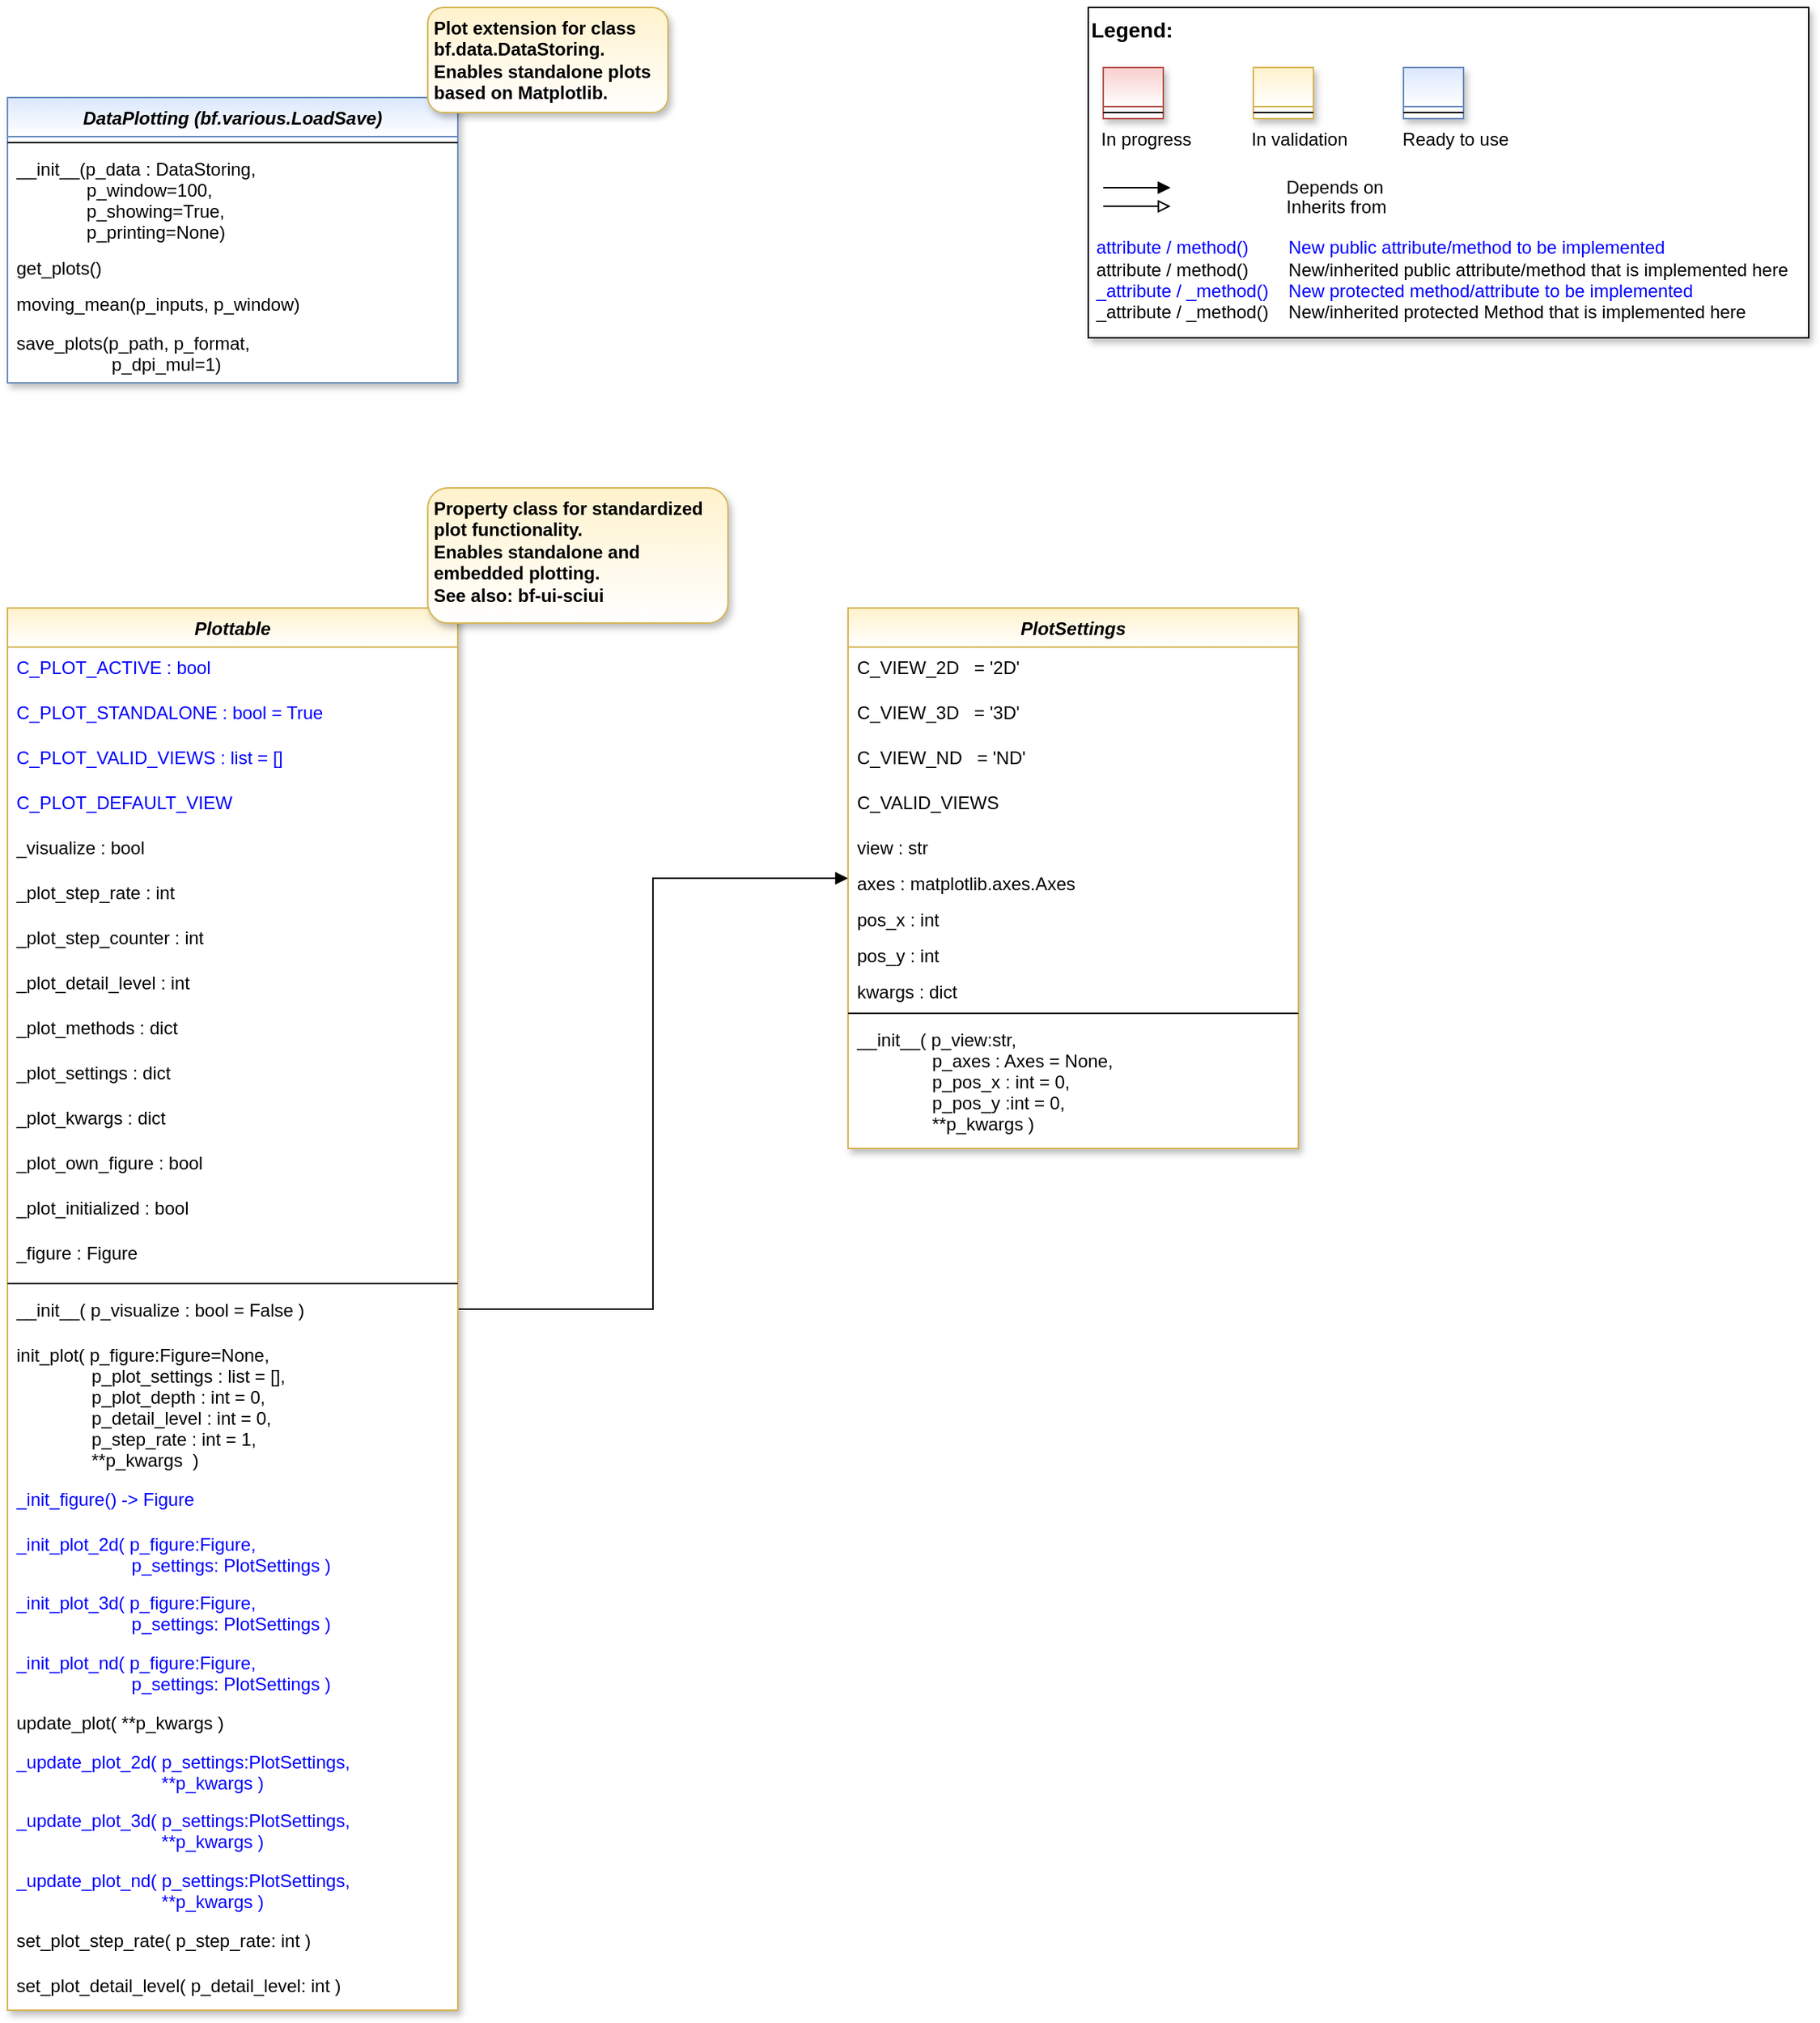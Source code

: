 <mxfile version="20.2.8" type="device"><diagram id="C5RBs43oDa-KdzZeNtuy" name="Page-1"><mxGraphModel dx="2810" dy="1265" grid="1" gridSize="10" guides="1" tooltips="1" connect="1" arrows="1" fold="1" page="1" pageScale="1" pageWidth="2336" pageHeight="1654" background="none" math="0" shadow="0"><root><mxCell id="WIyWlLk6GJQsqaUBKTNV-0"/><mxCell id="WIyWlLk6GJQsqaUBKTNV-1" parent="WIyWlLk6GJQsqaUBKTNV-0"/><mxCell id="xTEhVUKpY47WRCXY3XPk-31" style="edgeStyle=orthogonalEdgeStyle;rounded=0;orthogonalLoop=1;jettySize=auto;html=1;fontColor=default;endArrow=block;endFill=1;" parent="WIyWlLk6GJQsqaUBKTNV-1" source="oFACRVE9kKb2hBfiE2uY-0" target="xTEhVUKpY47WRCXY3XPk-20" edge="1"><mxGeometry relative="1" as="geometry"/></mxCell><mxCell id="oFACRVE9kKb2hBfiE2uY-0" value="Plottable" style="swimlane;fontStyle=3;align=center;verticalAlign=top;childLayout=stackLayout;horizontal=1;startSize=26;horizontalStack=0;resizeParent=1;resizeLast=0;collapsible=1;marginBottom=0;rounded=0;shadow=1;strokeWidth=1;fillColor=#fff2cc;strokeColor=#d6b656;swimlaneFillColor=#FFFFFF;gradientColor=#FFFFFF;" parent="WIyWlLk6GJQsqaUBKTNV-1" vertex="1"><mxGeometry x="40" y="440" width="300" height="934" as="geometry"><mxRectangle x="230" y="140" width="160" height="26" as="alternateBounds"/></mxGeometry></mxCell><mxCell id="Ar7ZMp7DWDqeWwLccAXu-0" value="C_PLOT_ACTIVE : bool " style="text;align=left;verticalAlign=top;spacingLeft=4;spacingRight=4;overflow=hidden;rotatable=0;points=[[0,0.5],[1,0.5]];portConstraint=eastwest;fontColor=#0000FF;" parent="oFACRVE9kKb2hBfiE2uY-0" vertex="1"><mxGeometry y="26" width="300" height="30" as="geometry"/></mxCell><mxCell id="xTEhVUKpY47WRCXY3XPk-12" value="C_PLOT_STANDALONE : bool = True" style="text;align=left;verticalAlign=top;spacingLeft=4;spacingRight=4;overflow=hidden;rotatable=0;points=[[0,0.5],[1,0.5]];portConstraint=eastwest;fontColor=#0000FF;" parent="oFACRVE9kKb2hBfiE2uY-0" vertex="1"><mxGeometry y="56" width="300" height="30" as="geometry"/></mxCell><mxCell id="xTEhVUKpY47WRCXY3XPk-18" value="C_PLOT_VALID_VIEWS : list = []" style="text;align=left;verticalAlign=top;spacingLeft=4;spacingRight=4;overflow=hidden;rotatable=0;points=[[0,0.5],[1,0.5]];portConstraint=eastwest;fontColor=#0000FF;" parent="oFACRVE9kKb2hBfiE2uY-0" vertex="1"><mxGeometry y="86" width="300" height="30" as="geometry"/></mxCell><mxCell id="xTEhVUKpY47WRCXY3XPk-19" value="C_PLOT_DEFAULT_VIEW" style="text;align=left;verticalAlign=top;spacingLeft=4;spacingRight=4;overflow=hidden;rotatable=0;points=[[0,0.5],[1,0.5]];portConstraint=eastwest;fontColor=#0000FF;" parent="oFACRVE9kKb2hBfiE2uY-0" vertex="1"><mxGeometry y="116" width="300" height="30" as="geometry"/></mxCell><mxCell id="0Gz_7I3sb_LgOWZ64knt-1" value="_visualize : bool" style="text;align=left;verticalAlign=top;spacingLeft=4;spacingRight=4;overflow=hidden;rotatable=0;points=[[0,0.5],[1,0.5]];portConstraint=eastwest;fontColor=default;" parent="oFACRVE9kKb2hBfiE2uY-0" vertex="1"><mxGeometry y="146" width="300" height="30" as="geometry"/></mxCell><mxCell id="xTEhVUKpY47WRCXY3XPk-7" value="_plot_step_rate : int" style="text;align=left;verticalAlign=top;spacingLeft=4;spacingRight=4;overflow=hidden;rotatable=0;points=[[0,0.5],[1,0.5]];portConstraint=eastwest;fontColor=default;" parent="oFACRVE9kKb2hBfiE2uY-0" vertex="1"><mxGeometry y="176" width="300" height="30" as="geometry"/></mxCell><mxCell id="KxI0EdIj0VOSiRBP-J_Y-0" value="_plot_step_counter : int" style="text;align=left;verticalAlign=top;spacingLeft=4;spacingRight=4;overflow=hidden;rotatable=0;points=[[0,0.5],[1,0.5]];portConstraint=eastwest;fontColor=default;" parent="oFACRVE9kKb2hBfiE2uY-0" vertex="1"><mxGeometry y="206" width="300" height="30" as="geometry"/></mxCell><mxCell id="xTEhVUKpY47WRCXY3XPk-10" value="_plot_detail_level : int" style="text;align=left;verticalAlign=top;spacingLeft=4;spacingRight=4;overflow=hidden;rotatable=0;points=[[0,0.5],[1,0.5]];portConstraint=eastwest;fontColor=default;" parent="oFACRVE9kKb2hBfiE2uY-0" vertex="1"><mxGeometry y="236" width="300" height="30" as="geometry"/></mxCell><mxCell id="4w3XMbYWTQnuYC5885dG-2" value="_plot_methods : dict" style="text;align=left;verticalAlign=top;spacingLeft=4;spacingRight=4;overflow=hidden;rotatable=0;points=[[0,0.5],[1,0.5]];portConstraint=eastwest;fontColor=default;" parent="oFACRVE9kKb2hBfiE2uY-0" vertex="1"><mxGeometry y="266" width="300" height="30" as="geometry"/></mxCell><mxCell id="xTEhVUKpY47WRCXY3XPk-32" value="_plot_settings : dict" style="text;align=left;verticalAlign=top;spacingLeft=4;spacingRight=4;overflow=hidden;rotatable=0;points=[[0,0.5],[1,0.5]];portConstraint=eastwest;fontColor=default;" parent="oFACRVE9kKb2hBfiE2uY-0" vertex="1"><mxGeometry y="296" width="300" height="30" as="geometry"/></mxCell><mxCell id="KxI0EdIj0VOSiRBP-J_Y-1" value="_plot_kwargs : dict" style="text;align=left;verticalAlign=top;spacingLeft=4;spacingRight=4;overflow=hidden;rotatable=0;points=[[0,0.5],[1,0.5]];portConstraint=eastwest;fontColor=default;" parent="oFACRVE9kKb2hBfiE2uY-0" vertex="1"><mxGeometry y="326" width="300" height="30" as="geometry"/></mxCell><mxCell id="PWoAsxuYqyk7pd_X0C3N-0" value="_plot_own_figure : bool" style="text;align=left;verticalAlign=top;spacingLeft=4;spacingRight=4;overflow=hidden;rotatable=0;points=[[0,0.5],[1,0.5]];portConstraint=eastwest;fontColor=default;" parent="oFACRVE9kKb2hBfiE2uY-0" vertex="1"><mxGeometry y="356" width="300" height="30" as="geometry"/></mxCell><mxCell id="Zg2UaeqzA-qJKhymM3yb-0" value="_plot_initialized : bool" style="text;align=left;verticalAlign=top;spacingLeft=4;spacingRight=4;overflow=hidden;rotatable=0;points=[[0,0.5],[1,0.5]];portConstraint=eastwest;fontColor=default;" parent="oFACRVE9kKb2hBfiE2uY-0" vertex="1"><mxGeometry y="386" width="300" height="30" as="geometry"/></mxCell><mxCell id="Rh6axJBVAoVC5yNJB-A0-0" value="_figure : Figure" style="text;align=left;verticalAlign=top;spacingLeft=4;spacingRight=4;overflow=hidden;rotatable=0;points=[[0,0.5],[1,0.5]];portConstraint=eastwest;fontColor=default;" parent="oFACRVE9kKb2hBfiE2uY-0" vertex="1"><mxGeometry y="416" width="300" height="30" as="geometry"/></mxCell><mxCell id="oFACRVE9kKb2hBfiE2uY-2" value="" style="line;html=1;strokeWidth=1;align=left;verticalAlign=middle;spacingTop=-1;spacingLeft=3;spacingRight=3;rotatable=0;labelPosition=right;points=[];portConstraint=eastwest;" parent="oFACRVE9kKb2hBfiE2uY-0" vertex="1"><mxGeometry y="446" width="300" height="8" as="geometry"/></mxCell><mxCell id="0Gz_7I3sb_LgOWZ64knt-0" value="__init__( p_visualize : bool = False )" style="text;align=left;verticalAlign=top;spacingLeft=4;spacingRight=4;overflow=hidden;rotatable=0;points=[[0,0.5],[1,0.5]];portConstraint=eastwest;fontColor=default;" parent="oFACRVE9kKb2hBfiE2uY-0" vertex="1"><mxGeometry y="454" width="300" height="30" as="geometry"/></mxCell><mxCell id="oFACRVE9kKb2hBfiE2uY-3" value="init_plot( p_figure:Figure=None, &#10;               p_plot_settings : list = [],&#10;               p_plot_depth : int = 0,&#10;               p_detail_level : int = 0,&#10;               p_step_rate : int = 1,&#10;               **p_kwargs  )" style="text;align=left;verticalAlign=top;spacingLeft=4;spacingRight=4;overflow=hidden;rotatable=0;points=[[0,0.5],[1,0.5]];portConstraint=eastwest;fontColor=default;" parent="oFACRVE9kKb2hBfiE2uY-0" vertex="1"><mxGeometry y="484" width="300" height="96" as="geometry"/></mxCell><mxCell id="YD-9TxI7eG7fF9o53ZuB-4" value="_init_figure() -&gt; Figure" style="text;align=left;verticalAlign=top;spacingLeft=4;spacingRight=4;overflow=hidden;rotatable=0;points=[[0,0.5],[1,0.5]];portConstraint=eastwest;fontColor=#0000FF;" parent="oFACRVE9kKb2hBfiE2uY-0" vertex="1"><mxGeometry y="580" width="300" height="30" as="geometry"/></mxCell><mxCell id="xTEhVUKpY47WRCXY3XPk-0" value="_init_plot_2d( p_figure:Figure, &#10;                       p_settings: PlotSettings )" style="text;align=left;verticalAlign=top;spacingLeft=4;spacingRight=4;overflow=hidden;rotatable=0;points=[[0,0.5],[1,0.5]];portConstraint=eastwest;fontColor=#0000FF;" parent="oFACRVE9kKb2hBfiE2uY-0" vertex="1"><mxGeometry y="610" width="300" height="39" as="geometry"/></mxCell><mxCell id="4w3XMbYWTQnuYC5885dG-1" value="_init_plot_3d( p_figure:Figure, &#10;                       p_settings: PlotSettings )" style="text;align=left;verticalAlign=top;spacingLeft=4;spacingRight=4;overflow=hidden;rotatable=0;points=[[0,0.5],[1,0.5]];portConstraint=eastwest;fontColor=#0000FF;" parent="oFACRVE9kKb2hBfiE2uY-0" vertex="1"><mxGeometry y="649" width="300" height="40" as="geometry"/></mxCell><mxCell id="4w3XMbYWTQnuYC5885dG-0" value="_init_plot_nd( p_figure:Figure, &#10;                       p_settings: PlotSettings )" style="text;align=left;verticalAlign=top;spacingLeft=4;spacingRight=4;overflow=hidden;rotatable=0;points=[[0,0.5],[1,0.5]];portConstraint=eastwest;fontColor=#0000FF;" parent="oFACRVE9kKb2hBfiE2uY-0" vertex="1"><mxGeometry y="689" width="300" height="40" as="geometry"/></mxCell><mxCell id="oFACRVE9kKb2hBfiE2uY-4" value="update_plot( **p_kwargs )" style="text;align=left;verticalAlign=top;spacingLeft=4;spacingRight=4;overflow=hidden;rotatable=0;points=[[0,0.5],[1,0.5]];portConstraint=eastwest;fontColor=default;" parent="oFACRVE9kKb2hBfiE2uY-0" vertex="1"><mxGeometry y="729" width="300" height="26" as="geometry"/></mxCell><mxCell id="KxI0EdIj0VOSiRBP-J_Y-3" value="_update_plot_2d( p_settings:PlotSettings,&#10;                             **p_kwargs )" style="text;align=left;verticalAlign=top;spacingLeft=4;spacingRight=4;overflow=hidden;rotatable=0;points=[[0,0.5],[1,0.5]];portConstraint=eastwest;fontColor=#0000FF;" parent="oFACRVE9kKb2hBfiE2uY-0" vertex="1"><mxGeometry y="755" width="300" height="39" as="geometry"/></mxCell><mxCell id="KxI0EdIj0VOSiRBP-J_Y-2" value="_update_plot_3d( p_settings:PlotSettings,&#10;                             **p_kwargs )" style="text;align=left;verticalAlign=top;spacingLeft=4;spacingRight=4;overflow=hidden;rotatable=0;points=[[0,0.5],[1,0.5]];portConstraint=eastwest;fontColor=#0000FF;" parent="oFACRVE9kKb2hBfiE2uY-0" vertex="1"><mxGeometry y="794" width="300" height="40" as="geometry"/></mxCell><mxCell id="xTEhVUKpY47WRCXY3XPk-3" value="_update_plot_nd( p_settings:PlotSettings,&#10;                             **p_kwargs )" style="text;align=left;verticalAlign=top;spacingLeft=4;spacingRight=4;overflow=hidden;rotatable=0;points=[[0,0.5],[1,0.5]];portConstraint=eastwest;fontColor=#0000FF;" parent="oFACRVE9kKb2hBfiE2uY-0" vertex="1"><mxGeometry y="834" width="300" height="40" as="geometry"/></mxCell><mxCell id="xTEhVUKpY47WRCXY3XPk-6" value="set_plot_step_rate( p_step_rate: int )" style="text;align=left;verticalAlign=top;spacingLeft=4;spacingRight=4;overflow=hidden;rotatable=0;points=[[0,0.5],[1,0.5]];portConstraint=eastwest;fontColor=default;" parent="oFACRVE9kKb2hBfiE2uY-0" vertex="1"><mxGeometry y="874" width="300" height="30" as="geometry"/></mxCell><mxCell id="xTEhVUKpY47WRCXY3XPk-9" value="set_plot_detail_level( p_detail_level: int )" style="text;align=left;verticalAlign=top;spacingLeft=4;spacingRight=4;overflow=hidden;rotatable=0;points=[[0,0.5],[1,0.5]];portConstraint=eastwest;fontColor=default;" parent="oFACRVE9kKb2hBfiE2uY-0" vertex="1"><mxGeometry y="904" width="300" height="30" as="geometry"/></mxCell><mxCell id="Sitd4XUR5ouGdiu0kk2x-8" value="" style="group" parent="WIyWlLk6GJQsqaUBKTNV-1" vertex="1" connectable="0"><mxGeometry x="760" y="40" width="480" height="220" as="geometry"/></mxCell><mxCell id="Sitd4XUR5ouGdiu0kk2x-9" value="&lt;font color=&quot;#000000&quot; size=&quot;1&quot;&gt;&lt;b style=&quot;font-size: 14px&quot;&gt;Legend:&lt;br&gt;&lt;/b&gt;&lt;/font&gt;&lt;br&gt;&lt;br&gt;&lt;br&gt;&lt;font color=&quot;#0000ff&quot; style=&quot;font-size: 6px&quot;&gt;&lt;br&gt;&lt;/font&gt;&lt;span style=&quot;color: rgb(0 , 0 , 0)&quot;&gt;&lt;font style=&quot;font-size: 4px&quot;&gt;&amp;nbsp; &amp;nbsp;&lt;/font&gt;&amp;nbsp;In progress&amp;nbsp; &amp;nbsp; &amp;nbsp; &amp;nbsp; &amp;nbsp; &amp;nbsp; In validation&amp;nbsp; &amp;nbsp; &amp;nbsp; &amp;nbsp; &amp;nbsp; &amp;nbsp;Ready to use&lt;/span&gt;&lt;font color=&quot;#000000&quot;&gt;&amp;nbsp;&lt;br&gt;&lt;/font&gt;&lt;font color=&quot;#0000ff&quot;&gt;&lt;br&gt;&lt;br&gt;&lt;br&gt;&lt;br&gt;&amp;nbsp;attribute / method()&amp;nbsp; &amp;nbsp; &amp;nbsp; &amp;nbsp; New public attribute/method to be implemented&lt;/font&gt;&lt;br&gt;&lt;font color=&quot;#000000&quot;&gt;&amp;nbsp;&lt;/font&gt;&lt;font color=&quot;#000000&quot;&gt;attribute / method()&lt;span&gt;&#9;&lt;/span&gt;&amp;nbsp; &amp;nbsp; &amp;nbsp; &amp;nbsp;New/inherited public attribute/method that is implemented here&lt;br&gt;&lt;/font&gt;&lt;font color=&quot;#0000ff&quot;&gt;&amp;nbsp;_attribute /&amp;nbsp;&lt;/font&gt;&lt;font color=&quot;#0000ff&quot;&gt;_method()&amp;nbsp; &amp;nbsp; New protected method/attribute to be implemented&lt;/font&gt;&lt;br&gt;&lt;font color=&quot;#000000&quot;&gt;&amp;nbsp;_attribute / _method()&amp;nbsp; &amp;nbsp; New/inherited protected Method that is implemented here&lt;br&gt;&lt;/font&gt;&lt;font color=&quot;#000000&quot;&gt;&lt;br&gt;&lt;br&gt;&lt;br&gt;&lt;br&gt;&lt;br&gt;&lt;/font&gt;" style="text;html=1;align=left;verticalAlign=top;whiteSpace=wrap;rounded=0;fontColor=#006600;strokeColor=#000000;shadow=1;fillColor=#ffffff;" parent="Sitd4XUR5ouGdiu0kk2x-8" vertex="1"><mxGeometry width="480" height="220" as="geometry"/></mxCell><mxCell id="Sitd4XUR5ouGdiu0kk2x-10" value="Depends on" style="endArrow=block;html=1;labelPosition=right;verticalLabelPosition=middle;align=left;verticalAlign=middle;endFill=1;fontSize=12;" parent="Sitd4XUR5ouGdiu0kk2x-8" edge="1"><mxGeometry x="-1590" y="-2180" width="50" height="50" as="geometry"><mxPoint x="10.0" y="120.003" as="sourcePoint"/><mxPoint x="54.848" y="120.003" as="targetPoint"/><mxPoint x="98" as="offset"/><Array as="points"><mxPoint x="30" y="120"/></Array></mxGeometry></mxCell><mxCell id="Sitd4XUR5ouGdiu0kk2x-11" value="Inherits from" style="endArrow=block;html=1;labelPosition=right;verticalLabelPosition=middle;align=left;verticalAlign=middle;endFill=0;fontSize=12;" parent="Sitd4XUR5ouGdiu0kk2x-8" edge="1"><mxGeometry x="-1590" y="-2180" width="50" height="50" as="geometry"><mxPoint x="10.0" y="132.385" as="sourcePoint"/><mxPoint x="54.848" y="132.385" as="targetPoint"/><mxPoint x="98" y="1" as="offset"/></mxGeometry></mxCell><mxCell id="Sitd4XUR5ouGdiu0kk2x-12" value="" style="swimlane;fontStyle=3;align=center;verticalAlign=top;childLayout=stackLayout;horizontal=1;startSize=26;horizontalStack=0;resizeParent=1;resizeLast=0;collapsible=1;marginBottom=0;rounded=0;shadow=1;strokeWidth=1;fillColor=#f8cecc;strokeColor=#b85450;gradientColor=#ffffff;swimlaneFillColor=#ffffff;" parent="Sitd4XUR5ouGdiu0kk2x-8" vertex="1"><mxGeometry x="10" y="40" width="40" height="34" as="geometry"><mxRectangle x="230" y="140" width="160" height="26" as="alternateBounds"/></mxGeometry></mxCell><mxCell id="Sitd4XUR5ouGdiu0kk2x-13" value="" style="line;html=1;strokeWidth=1;align=left;verticalAlign=middle;spacingTop=-1;spacingLeft=3;spacingRight=3;rotatable=0;labelPosition=right;points=[];portConstraint=eastwest;" parent="Sitd4XUR5ouGdiu0kk2x-12" vertex="1"><mxGeometry y="26" width="40" height="8" as="geometry"/></mxCell><mxCell id="Sitd4XUR5ouGdiu0kk2x-14" value="" style="swimlane;fontStyle=3;align=center;verticalAlign=top;childLayout=stackLayout;horizontal=1;startSize=26;horizontalStack=0;resizeParent=1;resizeLast=0;collapsible=1;marginBottom=0;rounded=0;shadow=1;strokeWidth=1;fillColor=#fff2cc;strokeColor=#d6b656;gradientColor=#ffffff;swimlaneFillColor=#ffffff;" parent="Sitd4XUR5ouGdiu0kk2x-8" vertex="1"><mxGeometry x="110" y="40" width="40" height="34" as="geometry"><mxRectangle x="230" y="140" width="160" height="26" as="alternateBounds"/></mxGeometry></mxCell><mxCell id="Sitd4XUR5ouGdiu0kk2x-15" value="" style="line;html=1;strokeWidth=1;align=left;verticalAlign=middle;spacingTop=-1;spacingLeft=3;spacingRight=3;rotatable=0;labelPosition=right;points=[];portConstraint=eastwest;" parent="Sitd4XUR5ouGdiu0kk2x-14" vertex="1"><mxGeometry y="26" width="40" height="8" as="geometry"/></mxCell><mxCell id="Sitd4XUR5ouGdiu0kk2x-16" value="" style="swimlane;fontStyle=3;align=center;verticalAlign=top;childLayout=stackLayout;horizontal=1;startSize=26;horizontalStack=0;resizeParent=1;resizeLast=0;collapsible=1;marginBottom=0;rounded=0;shadow=1;strokeWidth=1;fillColor=#dae8fc;strokeColor=#6c8ebf;gradientColor=#ffffff;swimlaneFillColor=#ffffff;" parent="Sitd4XUR5ouGdiu0kk2x-8" vertex="1"><mxGeometry x="210" y="40" width="40" height="34" as="geometry"><mxRectangle x="230" y="140" width="160" height="26" as="alternateBounds"/></mxGeometry></mxCell><mxCell id="Sitd4XUR5ouGdiu0kk2x-17" value="" style="line;html=1;strokeWidth=1;align=left;verticalAlign=middle;spacingTop=-1;spacingLeft=3;spacingRight=3;rotatable=0;labelPosition=right;points=[];portConstraint=eastwest;" parent="Sitd4XUR5ouGdiu0kk2x-16" vertex="1"><mxGeometry y="26" width="40" height="8" as="geometry"/></mxCell><mxCell id="GdlcvopVx8jWm2Iv11ht-0" value="Property class for standardized plot functionality.&lt;br&gt;Enables standalone and embedded plotting.&lt;br&gt;See also: bf-ui-sciui" style="rounded=1;whiteSpace=wrap;html=1;fillColor=#fff2cc;strokeColor=#d6b656;gradientColor=#FFFFFF;shadow=1;fontStyle=1;align=left;spacingLeft=2;verticalAlign=top;" parent="WIyWlLk6GJQsqaUBKTNV-1" vertex="1"><mxGeometry x="320" y="360" width="200" height="90" as="geometry"/></mxCell><mxCell id="fSXmFHImYSqrntTAfuXU-0" value="DataPlotting (bf.various.LoadSave)" style="swimlane;fontStyle=3;align=center;verticalAlign=top;childLayout=stackLayout;horizontal=1;startSize=26;horizontalStack=0;resizeParent=1;resizeLast=0;collapsible=1;marginBottom=0;rounded=0;shadow=1;strokeWidth=1;fillColor=#dae8fc;strokeColor=#6c8ebf;gradientColor=#FFFFFF;swimlaneFillColor=#FFFFFF;" parent="WIyWlLk6GJQsqaUBKTNV-1" vertex="1"><mxGeometry x="40" y="100" width="300" height="190" as="geometry"><mxRectangle x="230" y="140" width="160" height="26" as="alternateBounds"/></mxGeometry></mxCell><mxCell id="fSXmFHImYSqrntTAfuXU-1" value="" style="line;html=1;strokeWidth=1;align=left;verticalAlign=middle;spacingTop=-1;spacingLeft=3;spacingRight=3;rotatable=0;labelPosition=right;points=[];portConstraint=eastwest;" parent="fSXmFHImYSqrntTAfuXU-0" vertex="1"><mxGeometry y="26" width="300" height="8" as="geometry"/></mxCell><mxCell id="fSXmFHImYSqrntTAfuXU-2" value="__init__(p_data : DataStoring, &#10;              p_window=100,&#10;              p_showing=True, &#10;              p_printing=None)" style="text;align=left;verticalAlign=top;spacingLeft=4;spacingRight=4;overflow=hidden;rotatable=0;points=[[0,0.5],[1,0.5]];portConstraint=eastwest;" parent="fSXmFHImYSqrntTAfuXU-0" vertex="1"><mxGeometry y="34" width="300" height="66" as="geometry"/></mxCell><mxCell id="fSXmFHImYSqrntTAfuXU-3" value="get_plots()" style="text;align=left;verticalAlign=top;spacingLeft=4;spacingRight=4;overflow=hidden;rotatable=0;points=[[0,0.5],[1,0.5]];portConstraint=eastwest;" parent="fSXmFHImYSqrntTAfuXU-0" vertex="1"><mxGeometry y="100" width="300" height="24" as="geometry"/></mxCell><mxCell id="fSXmFHImYSqrntTAfuXU-4" value="moving_mean(p_inputs, p_window)" style="text;align=left;verticalAlign=top;spacingLeft=4;spacingRight=4;overflow=hidden;rotatable=0;points=[[0,0.5],[1,0.5]];portConstraint=eastwest;" parent="fSXmFHImYSqrntTAfuXU-0" vertex="1"><mxGeometry y="124" width="300" height="26" as="geometry"/></mxCell><mxCell id="fSXmFHImYSqrntTAfuXU-5" value="save_plots(p_path, p_format, &#10;                   p_dpi_mul=1)" style="text;align=left;verticalAlign=top;spacingLeft=4;spacingRight=4;overflow=hidden;rotatable=0;points=[[0,0.5],[1,0.5]];portConstraint=eastwest;" parent="fSXmFHImYSqrntTAfuXU-0" vertex="1"><mxGeometry y="150" width="300" height="40" as="geometry"/></mxCell><mxCell id="fSXmFHImYSqrntTAfuXU-6" value="Plot extension for class bf.data.DataStoring. Enables standalone plots based on Matplotlib." style="rounded=1;whiteSpace=wrap;html=1;fillColor=#fff2cc;strokeColor=#d6b656;gradientColor=#FFFFFF;shadow=1;fontStyle=1;align=left;spacingLeft=2;verticalAlign=top;" parent="WIyWlLk6GJQsqaUBKTNV-1" vertex="1"><mxGeometry x="320" y="40" width="160" height="70" as="geometry"/></mxCell><mxCell id="xTEhVUKpY47WRCXY3XPk-20" value="PlotSettings" style="swimlane;fontStyle=3;align=center;verticalAlign=top;childLayout=stackLayout;horizontal=1;startSize=26;horizontalStack=0;resizeParent=1;resizeLast=0;collapsible=1;marginBottom=0;rounded=0;shadow=1;strokeWidth=1;fillColor=#fff2cc;strokeColor=#d6b656;swimlaneFillColor=#FFFFFF;gradientColor=#FFFFFF;" parent="WIyWlLk6GJQsqaUBKTNV-1" vertex="1"><mxGeometry x="600" y="440" width="300" height="360" as="geometry"><mxRectangle x="230" y="140" width="160" height="26" as="alternateBounds"/></mxGeometry></mxCell><mxCell id="xTEhVUKpY47WRCXY3XPk-15" value="C_VIEW_2D   = '2D'" style="text;align=left;verticalAlign=top;spacingLeft=4;spacingRight=4;overflow=hidden;rotatable=0;points=[[0,0.5],[1,0.5]];portConstraint=eastwest;fontColor=default;" parent="xTEhVUKpY47WRCXY3XPk-20" vertex="1"><mxGeometry y="26" width="300" height="30" as="geometry"/></mxCell><mxCell id="xTEhVUKpY47WRCXY3XPk-16" value="C_VIEW_3D   = '3D'" style="text;align=left;verticalAlign=top;spacingLeft=4;spacingRight=4;overflow=hidden;rotatable=0;points=[[0,0.5],[1,0.5]];portConstraint=eastwest;fontColor=default;" parent="xTEhVUKpY47WRCXY3XPk-20" vertex="1"><mxGeometry y="56" width="300" height="30" as="geometry"/></mxCell><mxCell id="xTEhVUKpY47WRCXY3XPk-17" value="C_VIEW_ND   = 'ND'" style="text;align=left;verticalAlign=top;spacingLeft=4;spacingRight=4;overflow=hidden;rotatable=0;points=[[0,0.5],[1,0.5]];portConstraint=eastwest;fontColor=default;" parent="xTEhVUKpY47WRCXY3XPk-20" vertex="1"><mxGeometry y="86" width="300" height="30" as="geometry"/></mxCell><mxCell id="YD-9TxI7eG7fF9o53ZuB-0" value="C_VALID_VIEWS " style="text;align=left;verticalAlign=top;spacingLeft=4;spacingRight=4;overflow=hidden;rotatable=0;points=[[0,0.5],[1,0.5]];portConstraint=eastwest;fontColor=default;" parent="xTEhVUKpY47WRCXY3XPk-20" vertex="1"><mxGeometry y="116" width="300" height="30" as="geometry"/></mxCell><mxCell id="xTEhVUKpY47WRCXY3XPk-29" value="view : str" style="text;align=left;verticalAlign=top;spacingLeft=4;spacingRight=4;overflow=hidden;rotatable=0;points=[[0,0.5],[1,0.5]];portConstraint=eastwest;" parent="xTEhVUKpY47WRCXY3XPk-20" vertex="1"><mxGeometry y="146" width="300" height="24" as="geometry"/></mxCell><mxCell id="xTEhVUKpY47WRCXY3XPk-28" value="axes : matplotlib.axes.Axes" style="text;align=left;verticalAlign=top;spacingLeft=4;spacingRight=4;overflow=hidden;rotatable=0;points=[[0,0.5],[1,0.5]];portConstraint=eastwest;" parent="xTEhVUKpY47WRCXY3XPk-20" vertex="1"><mxGeometry y="170" width="300" height="24" as="geometry"/></mxCell><mxCell id="xTEhVUKpY47WRCXY3XPk-23" value="pos_x : int" style="text;align=left;verticalAlign=top;spacingLeft=4;spacingRight=4;overflow=hidden;rotatable=0;points=[[0,0.5],[1,0.5]];portConstraint=eastwest;" parent="xTEhVUKpY47WRCXY3XPk-20" vertex="1"><mxGeometry y="194" width="300" height="24" as="geometry"/></mxCell><mxCell id="xTEhVUKpY47WRCXY3XPk-27" value="pos_y : int" style="text;align=left;verticalAlign=top;spacingLeft=4;spacingRight=4;overflow=hidden;rotatable=0;points=[[0,0.5],[1,0.5]];portConstraint=eastwest;" parent="xTEhVUKpY47WRCXY3XPk-20" vertex="1"><mxGeometry y="218" width="300" height="24" as="geometry"/></mxCell><mxCell id="xTEhVUKpY47WRCXY3XPk-30" value="kwargs : dict" style="text;align=left;verticalAlign=top;spacingLeft=4;spacingRight=4;overflow=hidden;rotatable=0;points=[[0,0.5],[1,0.5]];portConstraint=eastwest;" parent="xTEhVUKpY47WRCXY3XPk-20" vertex="1"><mxGeometry y="242" width="300" height="24" as="geometry"/></mxCell><mxCell id="xTEhVUKpY47WRCXY3XPk-21" value="" style="line;html=1;strokeWidth=1;align=left;verticalAlign=middle;spacingTop=-1;spacingLeft=3;spacingRight=3;rotatable=0;labelPosition=right;points=[];portConstraint=eastwest;" parent="xTEhVUKpY47WRCXY3XPk-20" vertex="1"><mxGeometry y="266" width="300" height="8" as="geometry"/></mxCell><mxCell id="xTEhVUKpY47WRCXY3XPk-26" value="__init__( p_view:str, &#10;               p_axes : Axes = None, &#10;               p_pos_x : int = 0,&#10;               p_pos_y :int = 0,&#10;               **p_kwargs )" style="text;align=left;verticalAlign=top;spacingLeft=4;spacingRight=4;overflow=hidden;rotatable=0;points=[[0,0.5],[1,0.5]];portConstraint=eastwest;" parent="xTEhVUKpY47WRCXY3XPk-20" vertex="1"><mxGeometry y="274" width="300" height="86" as="geometry"/></mxCell></root></mxGraphModel></diagram></mxfile>
